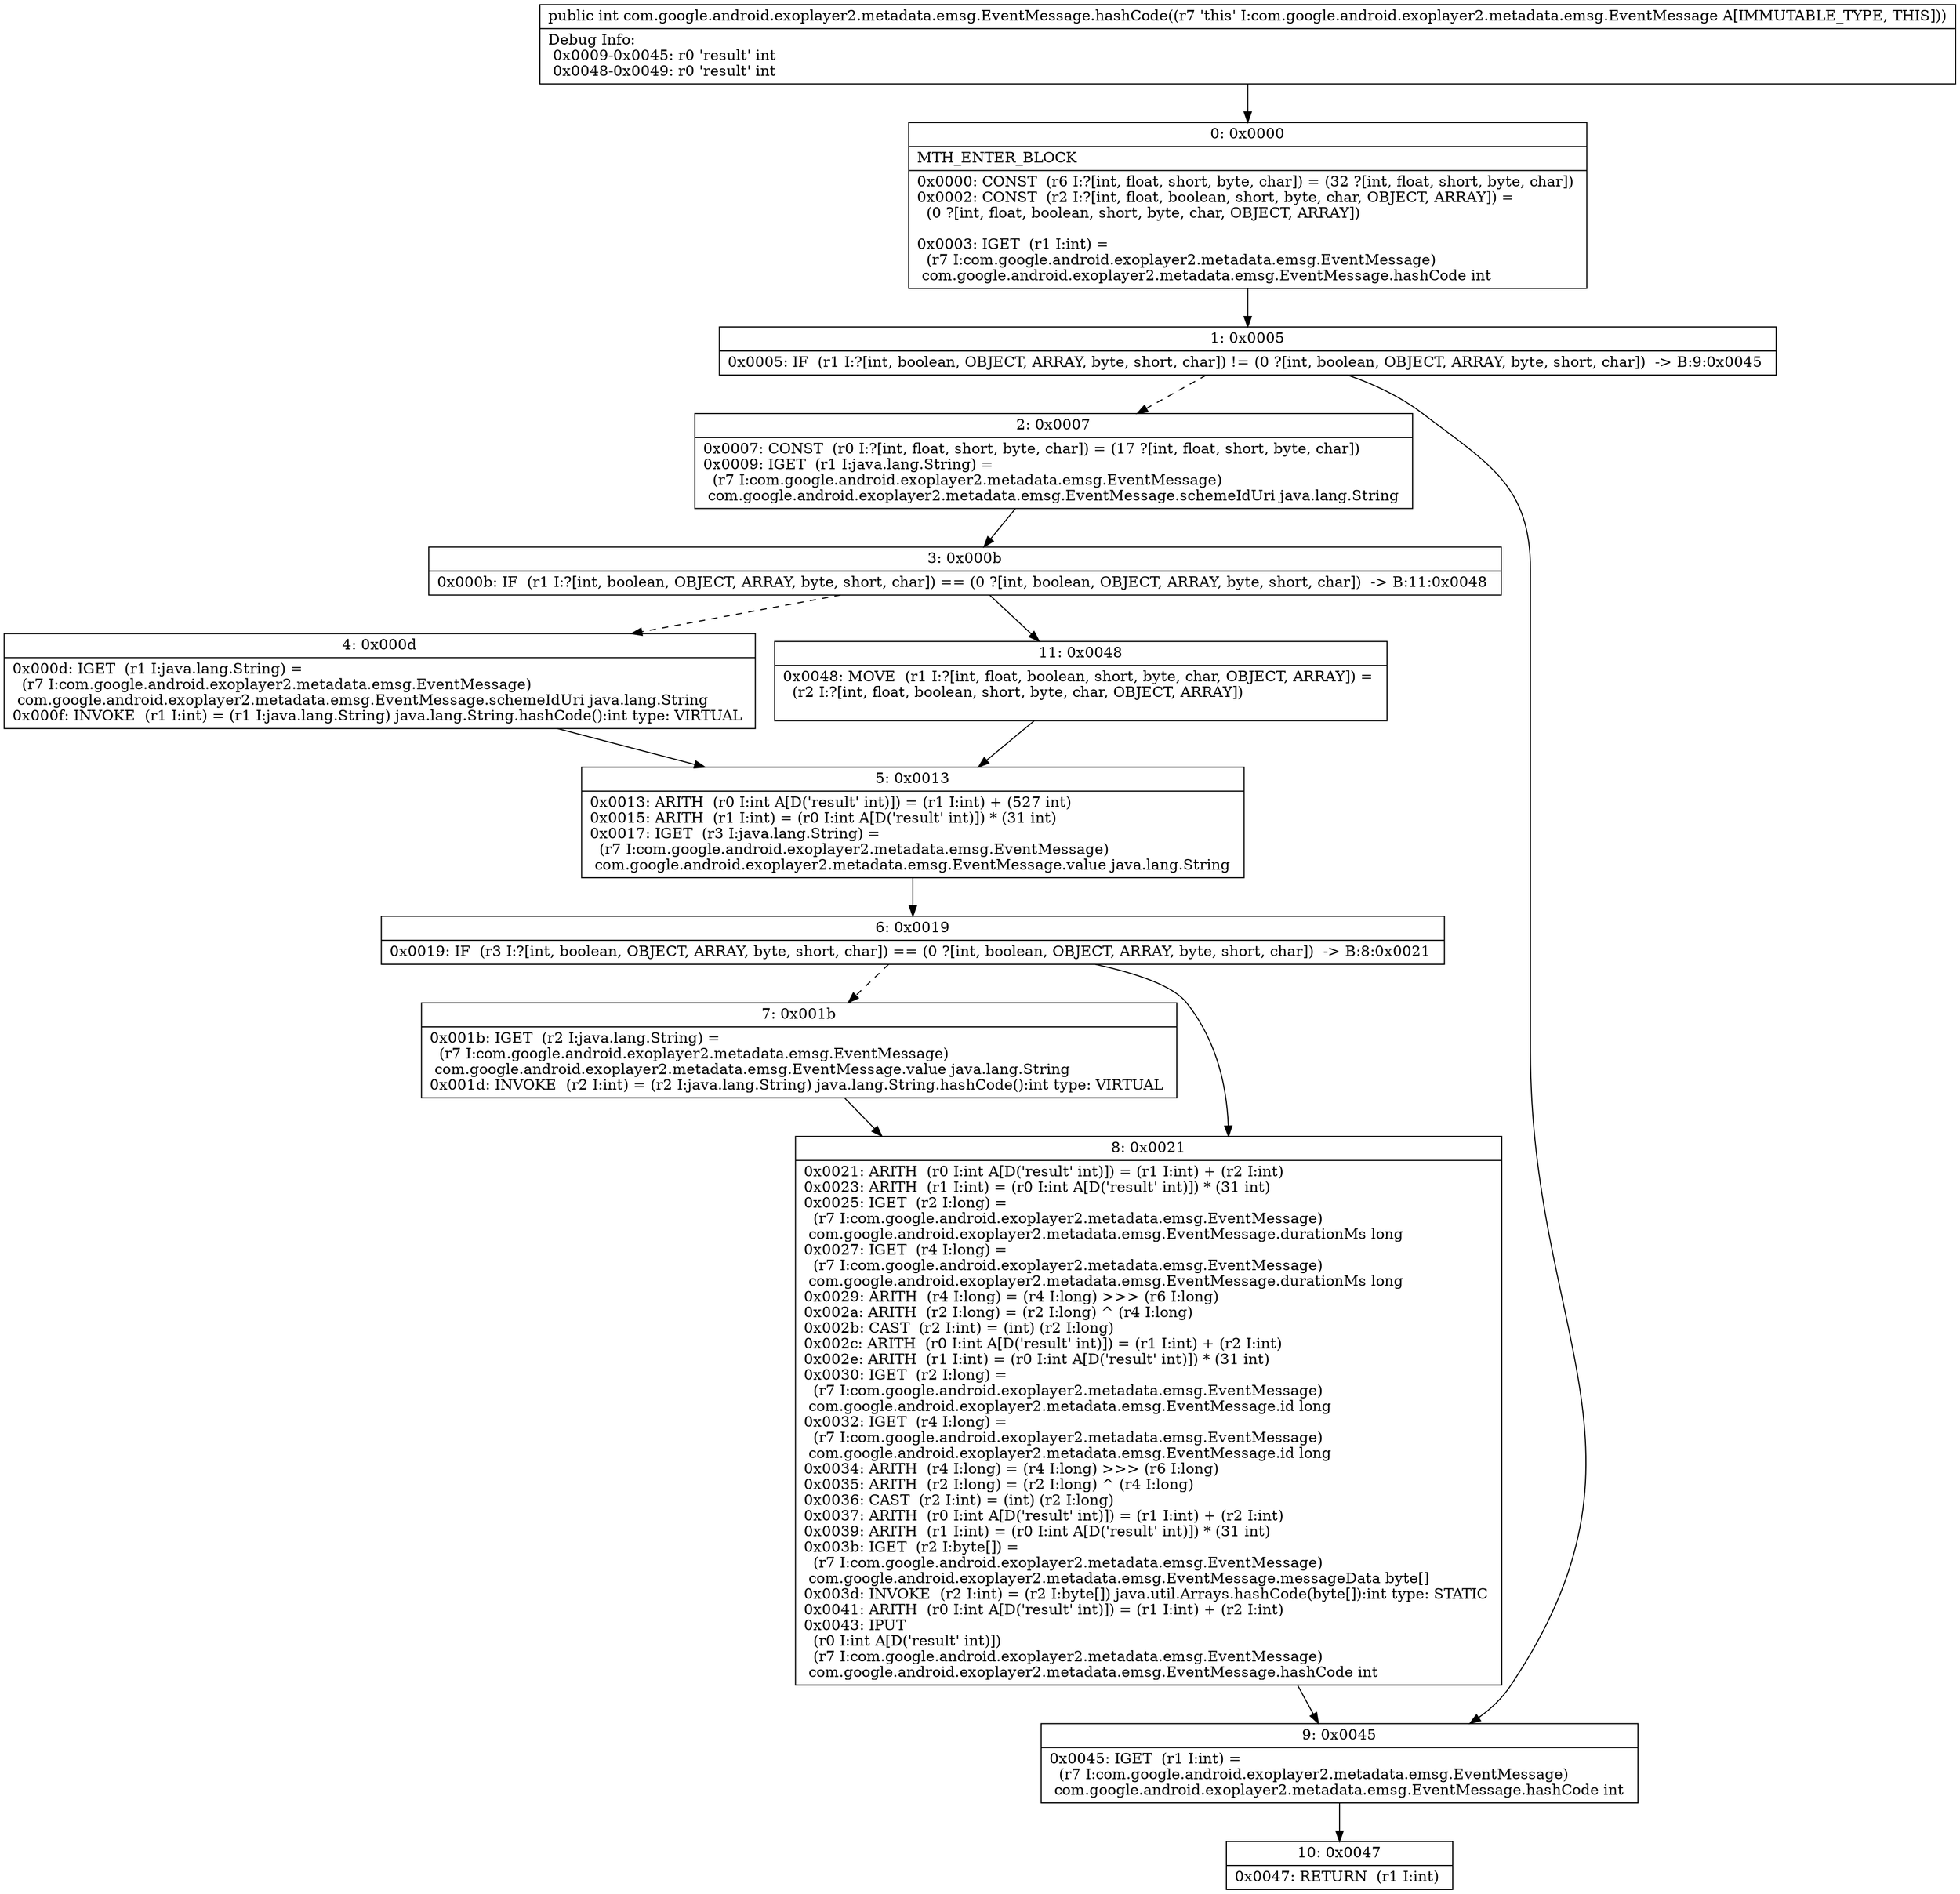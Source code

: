 digraph "CFG forcom.google.android.exoplayer2.metadata.emsg.EventMessage.hashCode()I" {
Node_0 [shape=record,label="{0\:\ 0x0000|MTH_ENTER_BLOCK\l|0x0000: CONST  (r6 I:?[int, float, short, byte, char]) = (32 ?[int, float, short, byte, char]) \l0x0002: CONST  (r2 I:?[int, float, boolean, short, byte, char, OBJECT, ARRAY]) = \l  (0 ?[int, float, boolean, short, byte, char, OBJECT, ARRAY])\l \l0x0003: IGET  (r1 I:int) = \l  (r7 I:com.google.android.exoplayer2.metadata.emsg.EventMessage)\l com.google.android.exoplayer2.metadata.emsg.EventMessage.hashCode int \l}"];
Node_1 [shape=record,label="{1\:\ 0x0005|0x0005: IF  (r1 I:?[int, boolean, OBJECT, ARRAY, byte, short, char]) != (0 ?[int, boolean, OBJECT, ARRAY, byte, short, char])  \-\> B:9:0x0045 \l}"];
Node_2 [shape=record,label="{2\:\ 0x0007|0x0007: CONST  (r0 I:?[int, float, short, byte, char]) = (17 ?[int, float, short, byte, char]) \l0x0009: IGET  (r1 I:java.lang.String) = \l  (r7 I:com.google.android.exoplayer2.metadata.emsg.EventMessage)\l com.google.android.exoplayer2.metadata.emsg.EventMessage.schemeIdUri java.lang.String \l}"];
Node_3 [shape=record,label="{3\:\ 0x000b|0x000b: IF  (r1 I:?[int, boolean, OBJECT, ARRAY, byte, short, char]) == (0 ?[int, boolean, OBJECT, ARRAY, byte, short, char])  \-\> B:11:0x0048 \l}"];
Node_4 [shape=record,label="{4\:\ 0x000d|0x000d: IGET  (r1 I:java.lang.String) = \l  (r7 I:com.google.android.exoplayer2.metadata.emsg.EventMessage)\l com.google.android.exoplayer2.metadata.emsg.EventMessage.schemeIdUri java.lang.String \l0x000f: INVOKE  (r1 I:int) = (r1 I:java.lang.String) java.lang.String.hashCode():int type: VIRTUAL \l}"];
Node_5 [shape=record,label="{5\:\ 0x0013|0x0013: ARITH  (r0 I:int A[D('result' int)]) = (r1 I:int) + (527 int) \l0x0015: ARITH  (r1 I:int) = (r0 I:int A[D('result' int)]) * (31 int) \l0x0017: IGET  (r3 I:java.lang.String) = \l  (r7 I:com.google.android.exoplayer2.metadata.emsg.EventMessage)\l com.google.android.exoplayer2.metadata.emsg.EventMessage.value java.lang.String \l}"];
Node_6 [shape=record,label="{6\:\ 0x0019|0x0019: IF  (r3 I:?[int, boolean, OBJECT, ARRAY, byte, short, char]) == (0 ?[int, boolean, OBJECT, ARRAY, byte, short, char])  \-\> B:8:0x0021 \l}"];
Node_7 [shape=record,label="{7\:\ 0x001b|0x001b: IGET  (r2 I:java.lang.String) = \l  (r7 I:com.google.android.exoplayer2.metadata.emsg.EventMessage)\l com.google.android.exoplayer2.metadata.emsg.EventMessage.value java.lang.String \l0x001d: INVOKE  (r2 I:int) = (r2 I:java.lang.String) java.lang.String.hashCode():int type: VIRTUAL \l}"];
Node_8 [shape=record,label="{8\:\ 0x0021|0x0021: ARITH  (r0 I:int A[D('result' int)]) = (r1 I:int) + (r2 I:int) \l0x0023: ARITH  (r1 I:int) = (r0 I:int A[D('result' int)]) * (31 int) \l0x0025: IGET  (r2 I:long) = \l  (r7 I:com.google.android.exoplayer2.metadata.emsg.EventMessage)\l com.google.android.exoplayer2.metadata.emsg.EventMessage.durationMs long \l0x0027: IGET  (r4 I:long) = \l  (r7 I:com.google.android.exoplayer2.metadata.emsg.EventMessage)\l com.google.android.exoplayer2.metadata.emsg.EventMessage.durationMs long \l0x0029: ARITH  (r4 I:long) = (r4 I:long) \>\>\> (r6 I:long) \l0x002a: ARITH  (r2 I:long) = (r2 I:long) ^ (r4 I:long) \l0x002b: CAST  (r2 I:int) = (int) (r2 I:long) \l0x002c: ARITH  (r0 I:int A[D('result' int)]) = (r1 I:int) + (r2 I:int) \l0x002e: ARITH  (r1 I:int) = (r0 I:int A[D('result' int)]) * (31 int) \l0x0030: IGET  (r2 I:long) = \l  (r7 I:com.google.android.exoplayer2.metadata.emsg.EventMessage)\l com.google.android.exoplayer2.metadata.emsg.EventMessage.id long \l0x0032: IGET  (r4 I:long) = \l  (r7 I:com.google.android.exoplayer2.metadata.emsg.EventMessage)\l com.google.android.exoplayer2.metadata.emsg.EventMessage.id long \l0x0034: ARITH  (r4 I:long) = (r4 I:long) \>\>\> (r6 I:long) \l0x0035: ARITH  (r2 I:long) = (r2 I:long) ^ (r4 I:long) \l0x0036: CAST  (r2 I:int) = (int) (r2 I:long) \l0x0037: ARITH  (r0 I:int A[D('result' int)]) = (r1 I:int) + (r2 I:int) \l0x0039: ARITH  (r1 I:int) = (r0 I:int A[D('result' int)]) * (31 int) \l0x003b: IGET  (r2 I:byte[]) = \l  (r7 I:com.google.android.exoplayer2.metadata.emsg.EventMessage)\l com.google.android.exoplayer2.metadata.emsg.EventMessage.messageData byte[] \l0x003d: INVOKE  (r2 I:int) = (r2 I:byte[]) java.util.Arrays.hashCode(byte[]):int type: STATIC \l0x0041: ARITH  (r0 I:int A[D('result' int)]) = (r1 I:int) + (r2 I:int) \l0x0043: IPUT  \l  (r0 I:int A[D('result' int)])\l  (r7 I:com.google.android.exoplayer2.metadata.emsg.EventMessage)\l com.google.android.exoplayer2.metadata.emsg.EventMessage.hashCode int \l}"];
Node_9 [shape=record,label="{9\:\ 0x0045|0x0045: IGET  (r1 I:int) = \l  (r7 I:com.google.android.exoplayer2.metadata.emsg.EventMessage)\l com.google.android.exoplayer2.metadata.emsg.EventMessage.hashCode int \l}"];
Node_10 [shape=record,label="{10\:\ 0x0047|0x0047: RETURN  (r1 I:int) \l}"];
Node_11 [shape=record,label="{11\:\ 0x0048|0x0048: MOVE  (r1 I:?[int, float, boolean, short, byte, char, OBJECT, ARRAY]) = \l  (r2 I:?[int, float, boolean, short, byte, char, OBJECT, ARRAY])\l \l}"];
MethodNode[shape=record,label="{public int com.google.android.exoplayer2.metadata.emsg.EventMessage.hashCode((r7 'this' I:com.google.android.exoplayer2.metadata.emsg.EventMessage A[IMMUTABLE_TYPE, THIS]))  | Debug Info:\l  0x0009\-0x0045: r0 'result' int\l  0x0048\-0x0049: r0 'result' int\l}"];
MethodNode -> Node_0;
Node_0 -> Node_1;
Node_1 -> Node_2[style=dashed];
Node_1 -> Node_9;
Node_2 -> Node_3;
Node_3 -> Node_4[style=dashed];
Node_3 -> Node_11;
Node_4 -> Node_5;
Node_5 -> Node_6;
Node_6 -> Node_7[style=dashed];
Node_6 -> Node_8;
Node_7 -> Node_8;
Node_8 -> Node_9;
Node_9 -> Node_10;
Node_11 -> Node_5;
}


